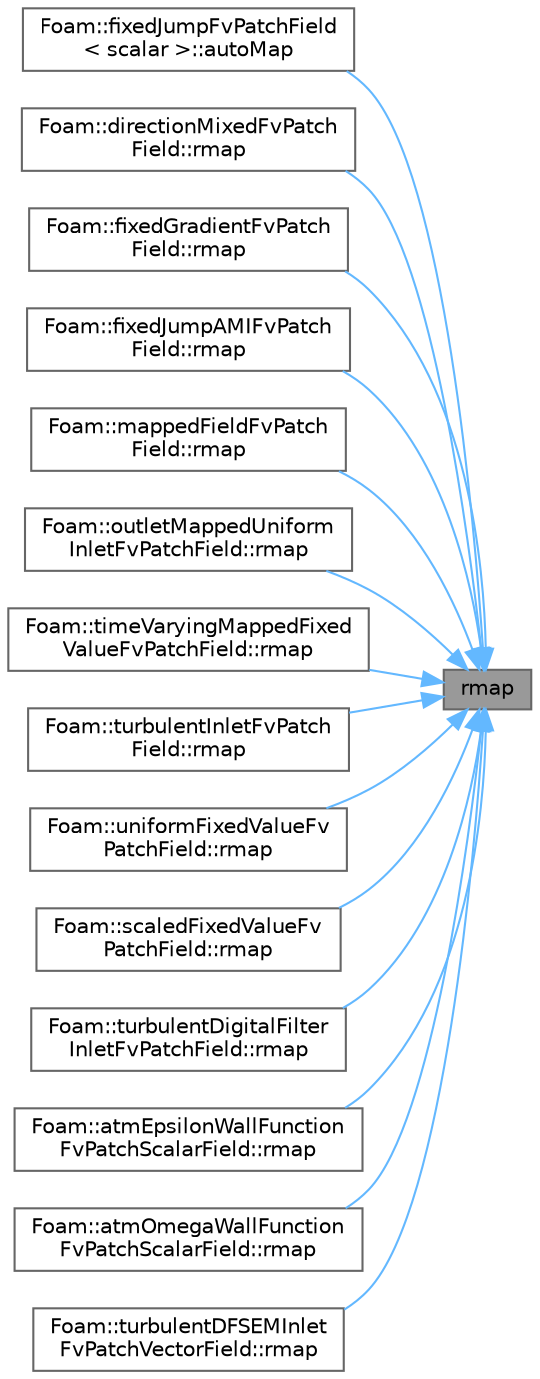 digraph "rmap"
{
 // LATEX_PDF_SIZE
  bgcolor="transparent";
  edge [fontname=Helvetica,fontsize=10,labelfontname=Helvetica,labelfontsize=10];
  node [fontname=Helvetica,fontsize=10,shape=box,height=0.2,width=0.4];
  rankdir="RL";
  Node1 [id="Node000001",label="rmap",height=0.2,width=0.4,color="gray40", fillcolor="grey60", style="filled", fontcolor="black",tooltip=" "];
  Node1 -> Node2 [id="edge1_Node000001_Node000002",dir="back",color="steelblue1",style="solid",tooltip=" "];
  Node2 [id="Node000002",label="Foam::fixedJumpFvPatchField\l\< scalar \>::autoMap",height=0.2,width=0.4,color="grey40", fillcolor="white", style="filled",URL="$classFoam_1_1fixedJumpFvPatchField.html#a0ab0c43ce90d756c88dd81e3d0a9eef5",tooltip=" "];
  Node1 -> Node3 [id="edge2_Node000001_Node000003",dir="back",color="steelblue1",style="solid",tooltip=" "];
  Node3 [id="Node000003",label="Foam::directionMixedFvPatch\lField::rmap",height=0.2,width=0.4,color="grey40", fillcolor="white", style="filled",URL="$classFoam_1_1directionMixedFvPatchField.html#abe233fd0f00c5f2012c2a8f57f20f5cb",tooltip=" "];
  Node1 -> Node4 [id="edge3_Node000001_Node000004",dir="back",color="steelblue1",style="solid",tooltip=" "];
  Node4 [id="Node000004",label="Foam::fixedGradientFvPatch\lField::rmap",height=0.2,width=0.4,color="grey40", fillcolor="white", style="filled",URL="$classFoam_1_1fixedGradientFvPatchField.html#abe233fd0f00c5f2012c2a8f57f20f5cb",tooltip=" "];
  Node1 -> Node5 [id="edge4_Node000001_Node000005",dir="back",color="steelblue1",style="solid",tooltip=" "];
  Node5 [id="Node000005",label="Foam::fixedJumpAMIFvPatch\lField::rmap",height=0.2,width=0.4,color="grey40", fillcolor="white", style="filled",URL="$classFoam_1_1fixedJumpAMIFvPatchField.html#abe233fd0f00c5f2012c2a8f57f20f5cb",tooltip=" "];
  Node1 -> Node6 [id="edge5_Node000001_Node000006",dir="back",color="steelblue1",style="solid",tooltip=" "];
  Node6 [id="Node000006",label="Foam::mappedFieldFvPatch\lField::rmap",height=0.2,width=0.4,color="grey40", fillcolor="white", style="filled",URL="$classFoam_1_1mappedFieldFvPatchField.html#abe233fd0f00c5f2012c2a8f57f20f5cb",tooltip=" "];
  Node1 -> Node7 [id="edge6_Node000001_Node000007",dir="back",color="steelblue1",style="solid",tooltip=" "];
  Node7 [id="Node000007",label="Foam::outletMappedUniform\lInletFvPatchField::rmap",height=0.2,width=0.4,color="grey40", fillcolor="white", style="filled",URL="$classFoam_1_1outletMappedUniformInletFvPatchField.html#abe233fd0f00c5f2012c2a8f57f20f5cb",tooltip=" "];
  Node1 -> Node8 [id="edge7_Node000001_Node000008",dir="back",color="steelblue1",style="solid",tooltip=" "];
  Node8 [id="Node000008",label="Foam::timeVaryingMappedFixed\lValueFvPatchField::rmap",height=0.2,width=0.4,color="grey40", fillcolor="white", style="filled",URL="$classFoam_1_1timeVaryingMappedFixedValueFvPatchField.html#abe233fd0f00c5f2012c2a8f57f20f5cb",tooltip=" "];
  Node1 -> Node9 [id="edge8_Node000001_Node000009",dir="back",color="steelblue1",style="solid",tooltip=" "];
  Node9 [id="Node000009",label="Foam::turbulentInletFvPatch\lField::rmap",height=0.2,width=0.4,color="grey40", fillcolor="white", style="filled",URL="$classFoam_1_1turbulentInletFvPatchField.html#abe233fd0f00c5f2012c2a8f57f20f5cb",tooltip=" "];
  Node1 -> Node10 [id="edge9_Node000001_Node000010",dir="back",color="steelblue1",style="solid",tooltip=" "];
  Node10 [id="Node000010",label="Foam::uniformFixedValueFv\lPatchField::rmap",height=0.2,width=0.4,color="grey40", fillcolor="white", style="filled",URL="$classFoam_1_1uniformFixedValueFvPatchField.html#abe233fd0f00c5f2012c2a8f57f20f5cb",tooltip=" "];
  Node1 -> Node11 [id="edge10_Node000001_Node000011",dir="back",color="steelblue1",style="solid",tooltip=" "];
  Node11 [id="Node000011",label="Foam::scaledFixedValueFv\lPatchField::rmap",height=0.2,width=0.4,color="grey40", fillcolor="white", style="filled",URL="$classFoam_1_1scaledFixedValueFvPatchField.html#a68b6bc62939351f82355d90de23432b6",tooltip=" "];
  Node1 -> Node12 [id="edge11_Node000001_Node000012",dir="back",color="steelblue1",style="solid",tooltip=" "];
  Node12 [id="Node000012",label="Foam::turbulentDigitalFilter\lInletFvPatchField::rmap",height=0.2,width=0.4,color="grey40", fillcolor="white", style="filled",URL="$classFoam_1_1turbulentDigitalFilterInletFvPatchField.html#a68b6bc62939351f82355d90de23432b6",tooltip=" "];
  Node1 -> Node13 [id="edge12_Node000001_Node000013",dir="back",color="steelblue1",style="solid",tooltip=" "];
  Node13 [id="Node000013",label="Foam::atmEpsilonWallFunction\lFvPatchScalarField::rmap",height=0.2,width=0.4,color="grey40", fillcolor="white", style="filled",URL="$classFoam_1_1atmEpsilonWallFunctionFvPatchScalarField.html#a713277715ccc0a5ef466b0516d44731f",tooltip=" "];
  Node1 -> Node14 [id="edge13_Node000001_Node000014",dir="back",color="steelblue1",style="solid",tooltip=" "];
  Node14 [id="Node000014",label="Foam::atmOmegaWallFunction\lFvPatchScalarField::rmap",height=0.2,width=0.4,color="grey40", fillcolor="white", style="filled",URL="$classFoam_1_1atmOmegaWallFunctionFvPatchScalarField.html#a713277715ccc0a5ef466b0516d44731f",tooltip=" "];
  Node1 -> Node15 [id="edge14_Node000001_Node000015",dir="back",color="steelblue1",style="solid",tooltip=" "];
  Node15 [id="Node000015",label="Foam::turbulentDFSEMInlet\lFvPatchVectorField::rmap",height=0.2,width=0.4,color="grey40", fillcolor="white", style="filled",URL="$classFoam_1_1turbulentDFSEMInletFvPatchVectorField.html#a1a1cd82449f70de5e3d21c0c9a8ac483",tooltip=" "];
}
